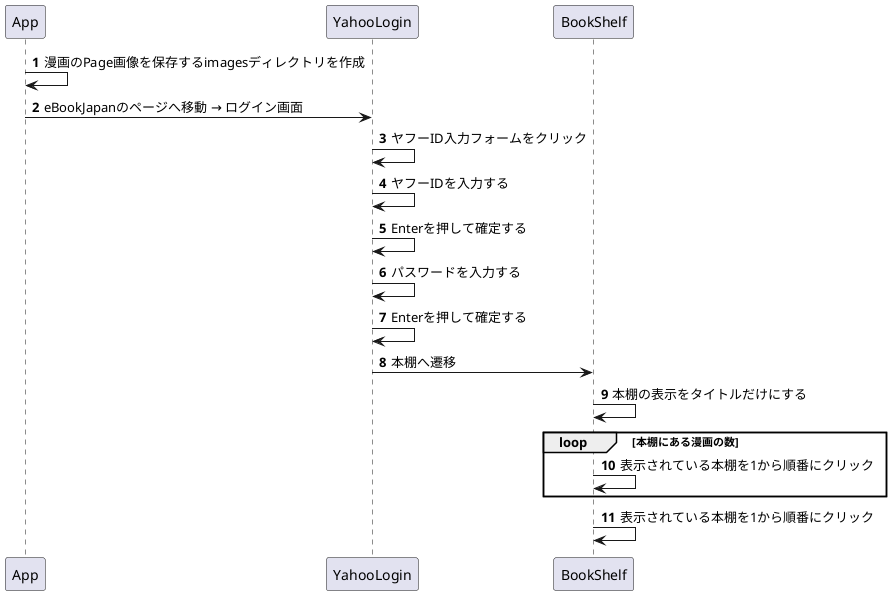 @startuml
'https://plantuml.com/sequence-diagram

autonumber

App -> App: 漫画のPage画像を保存するimagesディレクトリを作成
App -> YahooLogin: eBookJapanのページへ移動 → ログイン画面

YahooLogin -> YahooLogin: ヤフーID入力フォームをクリック
YahooLogin -> YahooLogin: ヤフーIDを入力する
YahooLogin -> YahooLogin: Enterを押して確定する
YahooLogin -> YahooLogin: パスワードを入力する
YahooLogin -> YahooLogin: Enterを押して確定する
YahooLogin -> BookShelf: 本棚へ遷移

BookShelf -> BookShelf: 本棚の表示をタイトルだけにする
loop 本棚にある漫画の数
    BookShelf -> BookShelf: 表示されている本棚を1から順番にクリック
end

BookShelf -> BookShelf: 表示されている本棚を1から順番にクリック

@enduml